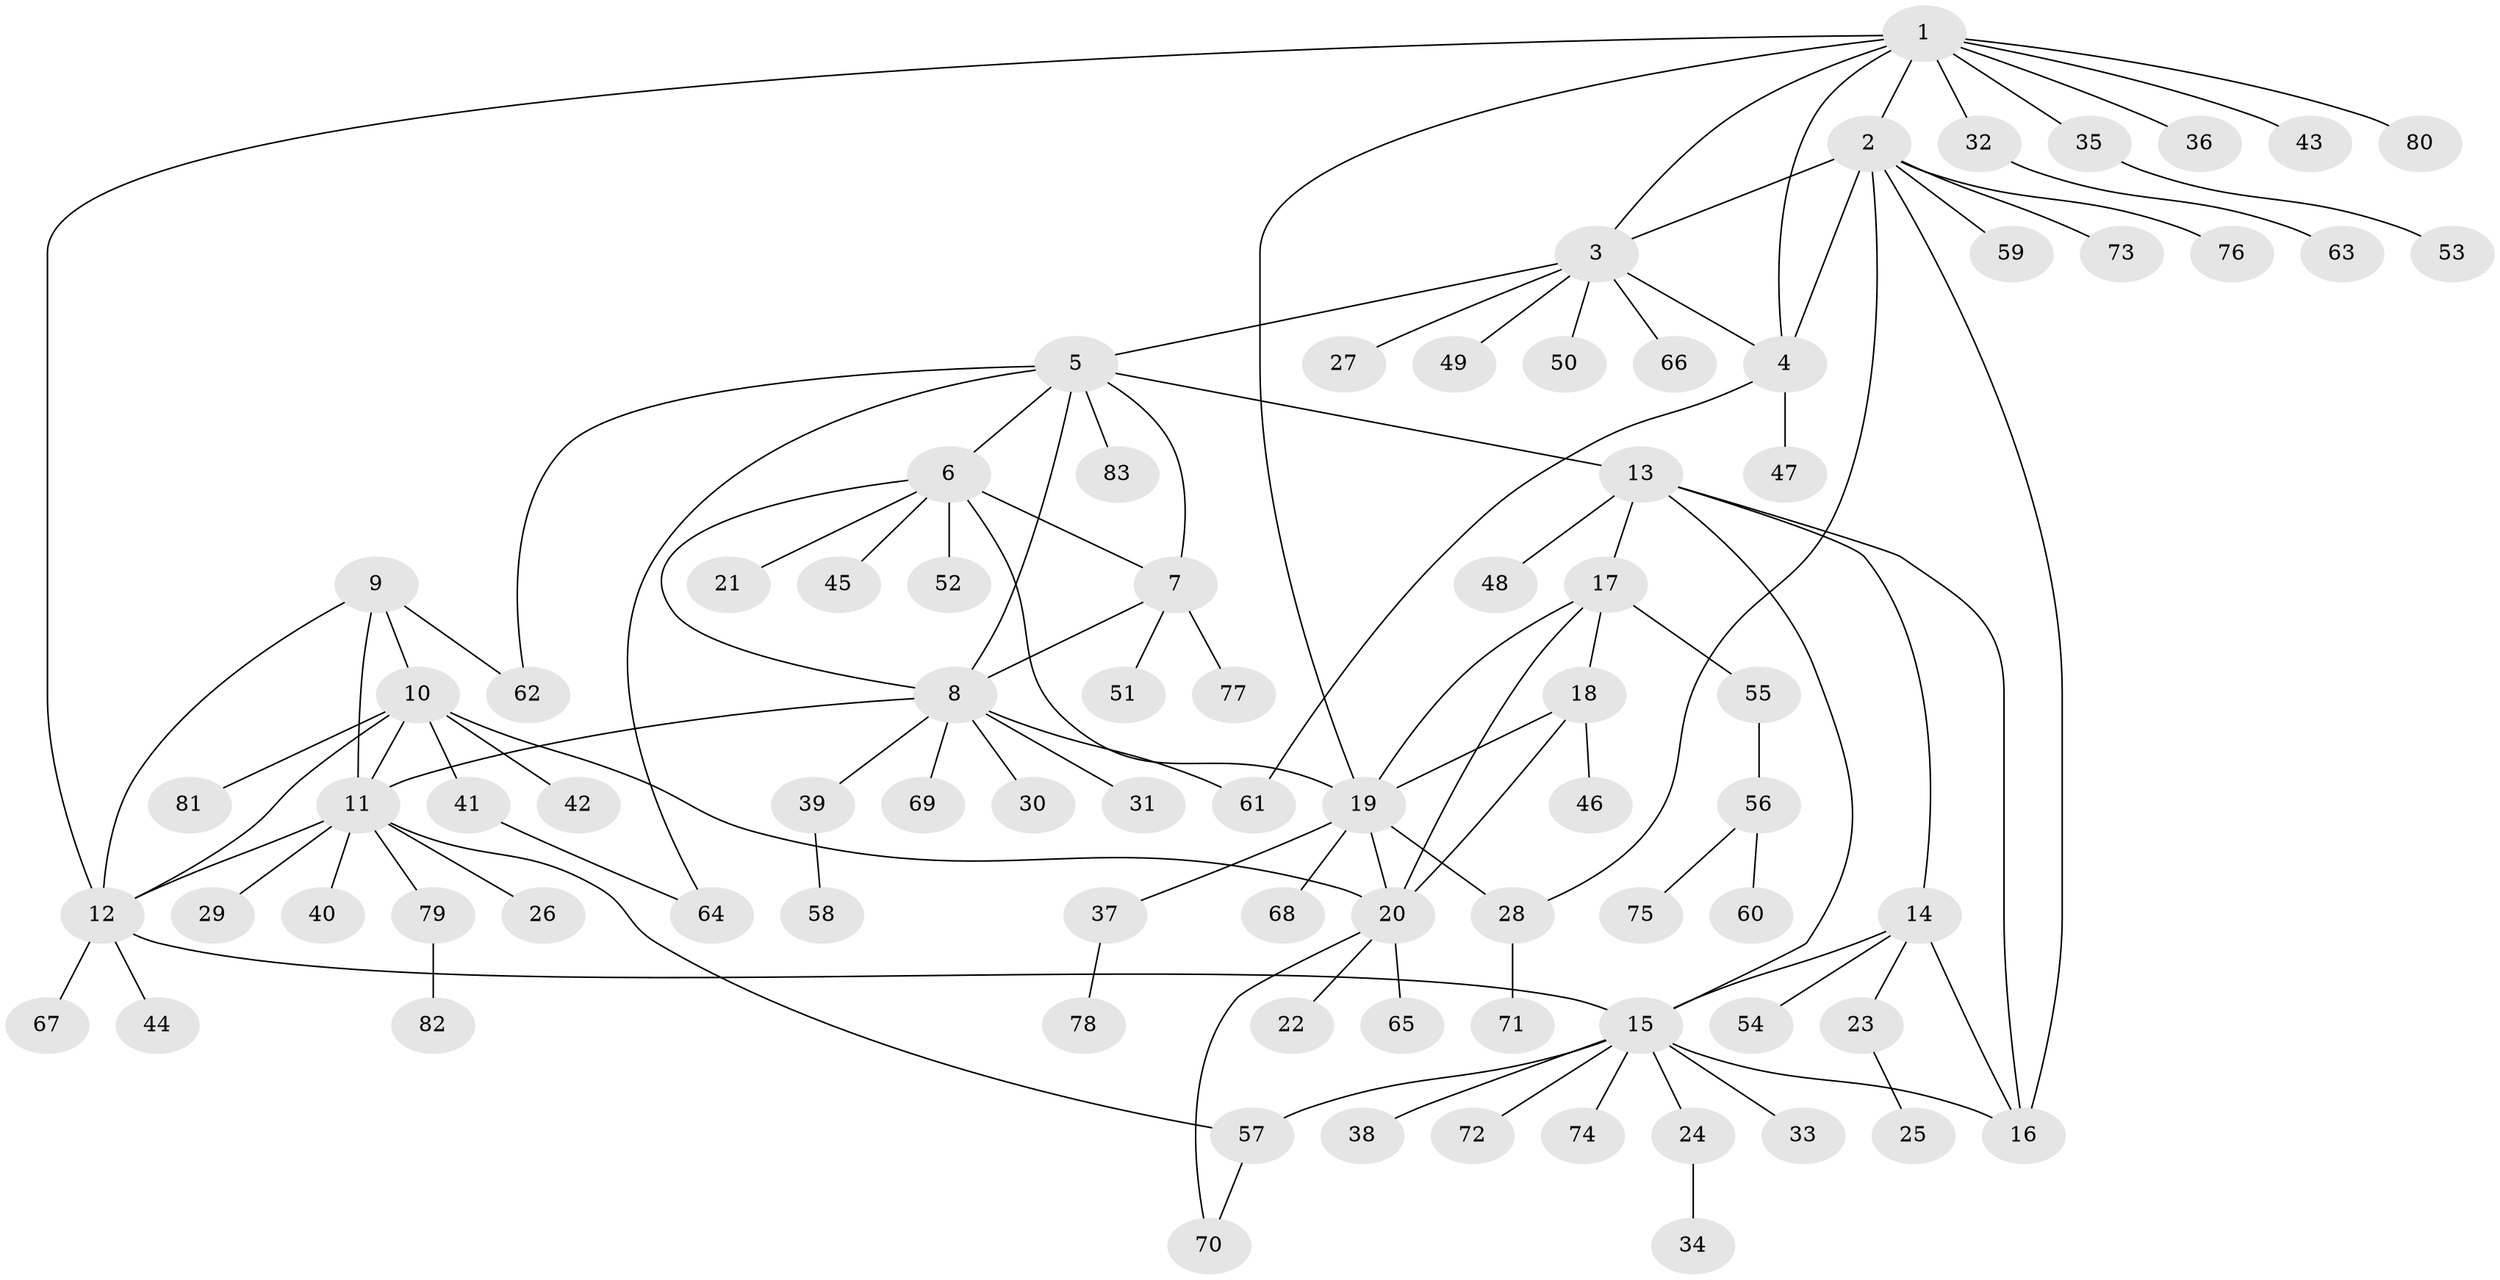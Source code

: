 // coarse degree distribution, {11: 0.016129032258064516, 6: 0.08064516129032258, 13: 0.016129032258064516, 12: 0.016129032258064516, 3: 0.04838709677419355, 4: 0.03225806451612903, 8: 0.016129032258064516, 7: 0.016129032258064516, 10: 0.016129032258064516, 5: 0.016129032258064516, 1: 0.6290322580645161, 2: 0.0967741935483871}
// Generated by graph-tools (version 1.1) at 2025/24/03/03/25 07:24:16]
// undirected, 83 vertices, 109 edges
graph export_dot {
graph [start="1"]
  node [color=gray90,style=filled];
  1;
  2;
  3;
  4;
  5;
  6;
  7;
  8;
  9;
  10;
  11;
  12;
  13;
  14;
  15;
  16;
  17;
  18;
  19;
  20;
  21;
  22;
  23;
  24;
  25;
  26;
  27;
  28;
  29;
  30;
  31;
  32;
  33;
  34;
  35;
  36;
  37;
  38;
  39;
  40;
  41;
  42;
  43;
  44;
  45;
  46;
  47;
  48;
  49;
  50;
  51;
  52;
  53;
  54;
  55;
  56;
  57;
  58;
  59;
  60;
  61;
  62;
  63;
  64;
  65;
  66;
  67;
  68;
  69;
  70;
  71;
  72;
  73;
  74;
  75;
  76;
  77;
  78;
  79;
  80;
  81;
  82;
  83;
  1 -- 2;
  1 -- 3;
  1 -- 4;
  1 -- 12;
  1 -- 19;
  1 -- 32;
  1 -- 35;
  1 -- 36;
  1 -- 43;
  1 -- 80;
  2 -- 3;
  2 -- 4;
  2 -- 16;
  2 -- 28;
  2 -- 59;
  2 -- 73;
  2 -- 76;
  3 -- 4;
  3 -- 5;
  3 -- 27;
  3 -- 49;
  3 -- 50;
  3 -- 66;
  4 -- 47;
  4 -- 61;
  5 -- 6;
  5 -- 7;
  5 -- 8;
  5 -- 13;
  5 -- 62;
  5 -- 64;
  5 -- 83;
  6 -- 7;
  6 -- 8;
  6 -- 19;
  6 -- 21;
  6 -- 45;
  6 -- 52;
  7 -- 8;
  7 -- 51;
  7 -- 77;
  8 -- 11;
  8 -- 30;
  8 -- 31;
  8 -- 39;
  8 -- 61;
  8 -- 69;
  9 -- 10;
  9 -- 11;
  9 -- 12;
  9 -- 62;
  10 -- 11;
  10 -- 12;
  10 -- 20;
  10 -- 41;
  10 -- 42;
  10 -- 81;
  11 -- 12;
  11 -- 26;
  11 -- 29;
  11 -- 40;
  11 -- 57;
  11 -- 79;
  12 -- 15;
  12 -- 44;
  12 -- 67;
  13 -- 14;
  13 -- 15;
  13 -- 16;
  13 -- 17;
  13 -- 48;
  14 -- 15;
  14 -- 16;
  14 -- 23;
  14 -- 54;
  15 -- 16;
  15 -- 24;
  15 -- 33;
  15 -- 38;
  15 -- 57;
  15 -- 72;
  15 -- 74;
  17 -- 18;
  17 -- 19;
  17 -- 20;
  17 -- 55;
  18 -- 19;
  18 -- 20;
  18 -- 46;
  19 -- 20;
  19 -- 28;
  19 -- 37;
  19 -- 68;
  20 -- 22;
  20 -- 65;
  20 -- 70;
  23 -- 25;
  24 -- 34;
  28 -- 71;
  32 -- 63;
  35 -- 53;
  37 -- 78;
  39 -- 58;
  41 -- 64;
  55 -- 56;
  56 -- 60;
  56 -- 75;
  57 -- 70;
  79 -- 82;
}
